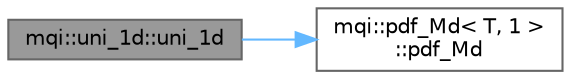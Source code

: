 digraph "mqi::uni_1d::uni_1d"
{
 // LATEX_PDF_SIZE
  bgcolor="transparent";
  edge [fontname=Helvetica,fontsize=10,labelfontname=Helvetica,labelfontsize=10];
  node [fontname=Helvetica,fontsize=10,shape=box,height=0.2,width=0.4];
  rankdir="LR";
  Node1 [id="Node000001",label="mqi::uni_1d::uni_1d",height=0.2,width=0.4,color="gray40", fillcolor="grey60", style="filled", fontcolor="black",tooltip="Constructs a new uni_1d object with const parameters."];
  Node1 -> Node2 [id="edge1_Node000001_Node000002",color="steelblue1",style="solid",tooltip=" "];
  Node2 [id="Node000002",label="mqi::pdf_Md\< T, 1 \>\l::pdf_Md",height=0.2,width=0.4,color="grey40", fillcolor="white", style="filled",URL="$classmqi_1_1pdf___md.html#a5574225c9a927421f0487e1c0b59f582",tooltip=" "];
}
